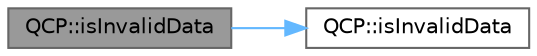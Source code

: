 digraph "QCP::isInvalidData"
{
 // LATEX_PDF_SIZE
  bgcolor="transparent";
  edge [fontname=Helvetica,fontsize=10,labelfontname=Helvetica,labelfontsize=10];
  node [fontname=Helvetica,fontsize=10,shape=box,height=0.2,width=0.4];
  rankdir="LR";
  Node1 [label="QCP::isInvalidData",height=0.2,width=0.4,color="gray40", fillcolor="grey60", style="filled", fontcolor="black",tooltip=" "];
  Node1 -> Node2 [color="steelblue1",style="solid"];
  Node2 [label="QCP::isInvalidData",height=0.2,width=0.4,color="grey40", fillcolor="white", style="filled",URL="$namespace_q_c_p.html#a07ab701c05329089f933b9cae2638a63",tooltip=" "];
}
